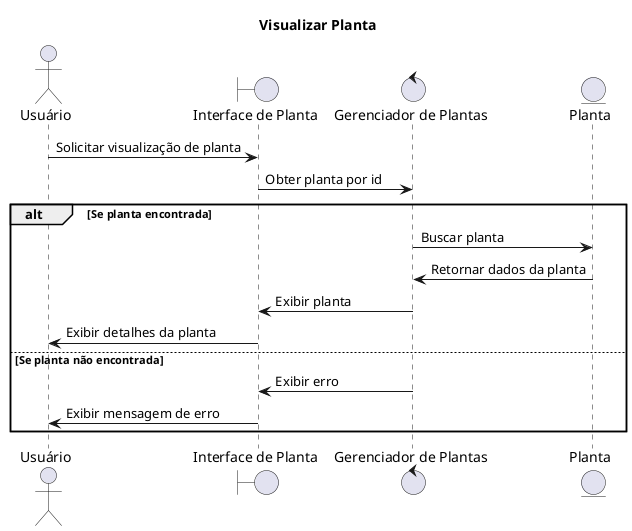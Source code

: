 @startuml Diagrama_Sequencia_Planta_1

title Visualizar Planta

actor foo1 as "Usuário"
boundary foo2 as "Interface de Planta"
control foo3 as "Gerenciador de Plantas"
entity foo4 as "Planta"

foo1 -> foo2 : Solicitar visualização de planta
foo2 -> foo3 : Obter planta por id

alt Se planta encontrada

    foo3 -> foo4 : Buscar planta
    foo4 -> foo3 : Retornar dados da planta
    foo3 -> foo2 : Exibir planta
    foo2 -> foo1 : Exibir detalhes da planta

else Se planta não encontrada

    foo3 -> foo2 : Exibir erro
    foo2 -> foo1 : Exibir mensagem de erro

end
@enduml
